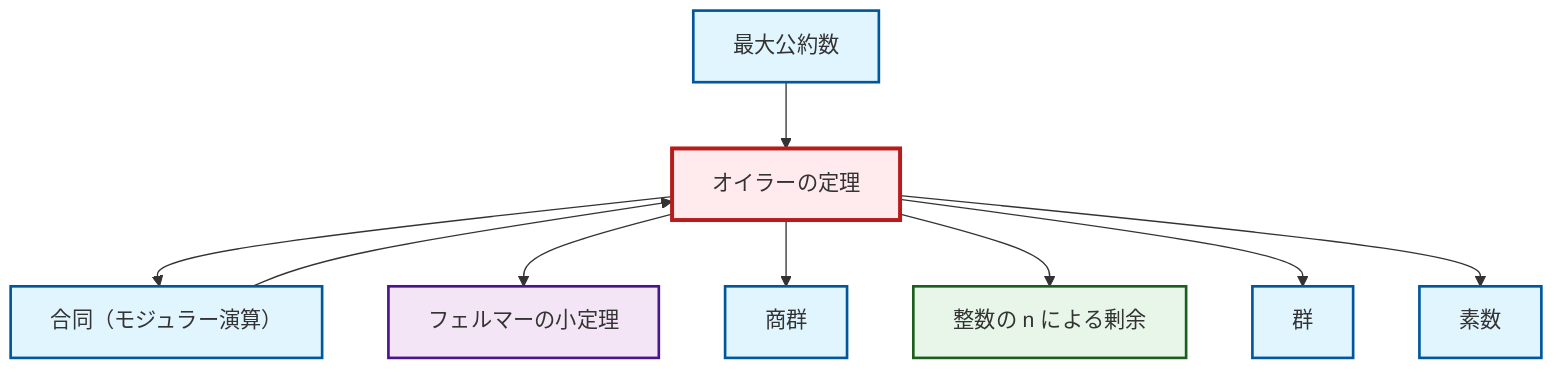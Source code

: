graph TD
    classDef definition fill:#e1f5fe,stroke:#01579b,stroke-width:2px
    classDef theorem fill:#f3e5f5,stroke:#4a148c,stroke-width:2px
    classDef axiom fill:#fff3e0,stroke:#e65100,stroke-width:2px
    classDef example fill:#e8f5e9,stroke:#1b5e20,stroke-width:2px
    classDef current fill:#ffebee,stroke:#b71c1c,stroke-width:3px
    def-prime["素数"]:::definition
    thm-euler["オイラーの定理"]:::theorem
    def-congruence["合同（モジュラー演算）"]:::definition
    ex-quotient-integers-mod-n["整数の n による剰余"]:::example
    def-group["群"]:::definition
    thm-fermat-little["フェルマーの小定理"]:::theorem
    def-gcd["最大公約数"]:::definition
    def-quotient-group["商群"]:::definition
    thm-euler --> def-congruence
    thm-euler --> thm-fermat-little
    thm-euler --> def-quotient-group
    thm-euler --> ex-quotient-integers-mod-n
    def-congruence --> thm-euler
    thm-euler --> def-group
    thm-euler --> def-prime
    def-gcd --> thm-euler
    class thm-euler current